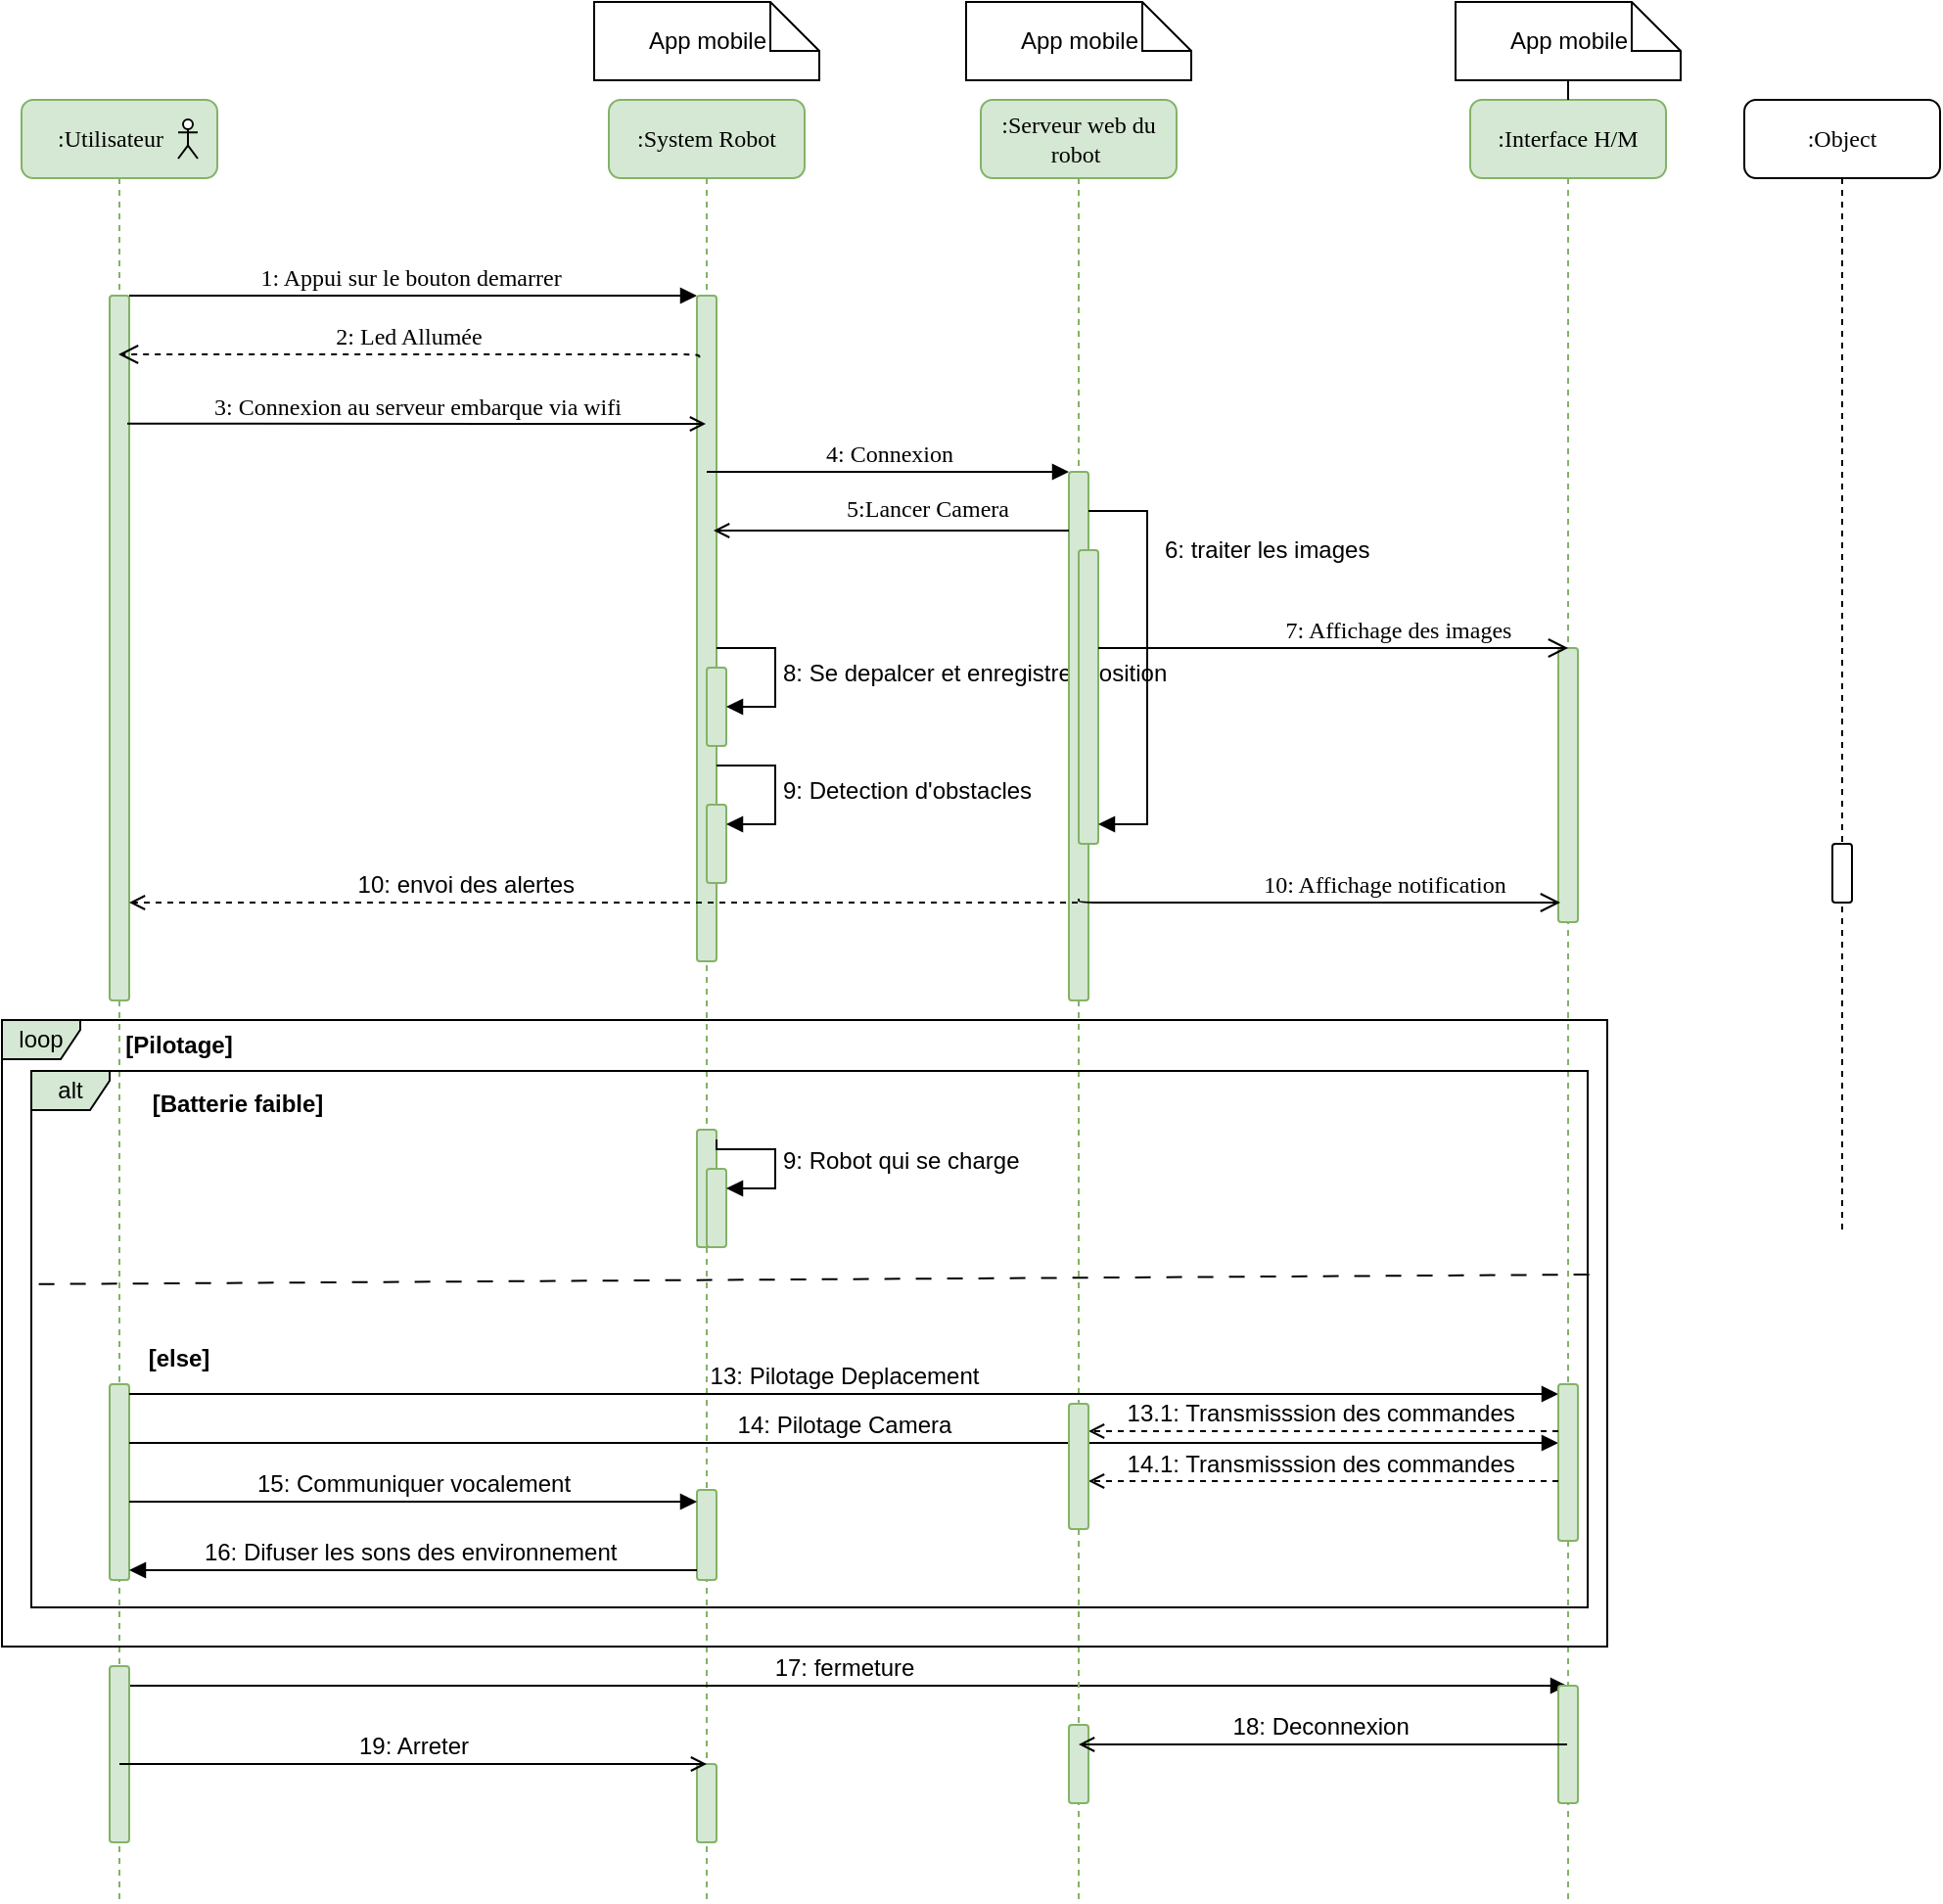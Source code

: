 <mxfile version="22.1.18" type="github">
  <diagram name="Page-1" id="13e1069c-82ec-6db2-03f1-153e76fe0fe0">
    <mxGraphModel dx="880" dy="468" grid="1" gridSize="10" guides="1" tooltips="1" connect="1" arrows="1" fold="1" page="1" pageScale="1" pageWidth="1100" pageHeight="850" background="none" math="0" shadow="0">
      <root>
        <mxCell id="0" />
        <mxCell id="1" parent="0" />
        <mxCell id="7baba1c4bc27f4b0-2" value=":System Robot" style="shape=umlLifeline;perimeter=lifelinePerimeter;whiteSpace=wrap;html=1;container=1;collapsible=0;recursiveResize=0;outlineConnect=0;rounded=1;shadow=0;comic=0;labelBackgroundColor=none;strokeWidth=1;fontFamily=Verdana;fontSize=12;align=center;fillColor=#d5e8d4;strokeColor=#82b366;" parent="1" vertex="1">
          <mxGeometry x="380" y="80" width="100" height="920" as="geometry" />
        </mxCell>
        <mxCell id="7baba1c4bc27f4b0-10" value="" style="html=1;points=[];perimeter=orthogonalPerimeter;rounded=1;shadow=0;comic=0;labelBackgroundColor=none;strokeWidth=1;fontFamily=Verdana;fontSize=12;align=center;fillColor=#d5e8d4;strokeColor=#82b366;" parent="7baba1c4bc27f4b0-2" vertex="1">
          <mxGeometry x="45" y="100" width="10" height="340" as="geometry" />
        </mxCell>
        <mxCell id="9L_CGj0v3bw72rcPxdaL-23" value="" style="html=1;points=[[0,0,0,0,5],[0,1,0,0,-5],[1,0,0,0,5],[1,1,0,0,-5]];perimeter=orthogonalPerimeter;outlineConnect=0;targetShapes=umlLifeline;portConstraint=eastwest;newEdgeStyle={&quot;curved&quot;:0,&quot;rounded&quot;:0};labelBackgroundColor=none;rounded=1;fillColor=#d5e8d4;strokeColor=#82b366;" vertex="1" parent="7baba1c4bc27f4b0-2">
          <mxGeometry x="50" y="290" width="10" height="40" as="geometry" />
        </mxCell>
        <mxCell id="9L_CGj0v3bw72rcPxdaL-55" value="" style="html=1;points=[[0,0,0,0,5],[0,1,0,0,-5],[1,0,0,0,5],[1,1,0,0,-5]];perimeter=orthogonalPerimeter;outlineConnect=0;targetShapes=umlLifeline;portConstraint=eastwest;newEdgeStyle={&quot;curved&quot;:0,&quot;rounded&quot;:0};labelBackgroundColor=none;rounded=1;fillColor=#d5e8d4;strokeColor=#82b366;" vertex="1" parent="7baba1c4bc27f4b0-2">
          <mxGeometry x="50" y="360" width="10" height="40" as="geometry" />
        </mxCell>
        <mxCell id="9L_CGj0v3bw72rcPxdaL-56" value="&lt;font style=&quot;font-size: 12px;&quot;&gt;9: Detection d&#39;obstacles&amp;nbsp;&amp;nbsp;&lt;/font&gt;" style="html=1;align=left;spacingLeft=2;endArrow=block;rounded=1;edgeStyle=orthogonalEdgeStyle;curved=0;rounded=0;labelBackgroundColor=none;fontColor=default;" edge="1" target="9L_CGj0v3bw72rcPxdaL-55" parent="7baba1c4bc27f4b0-2">
          <mxGeometry relative="1" as="geometry">
            <mxPoint x="55" y="340" as="sourcePoint" />
            <Array as="points">
              <mxPoint x="85" y="370" />
            </Array>
          </mxGeometry>
        </mxCell>
        <mxCell id="9L_CGj0v3bw72rcPxdaL-24" value="&lt;font style=&quot;font-size: 12px;&quot;&gt;8: Se depalcer et enregistrer position&amp;nbsp;&amp;nbsp;&lt;/font&gt;" style="html=1;align=left;spacingLeft=2;endArrow=block;rounded=1;edgeStyle=orthogonalEdgeStyle;curved=0;rounded=0;labelBackgroundColor=none;fontColor=default;" edge="1" target="9L_CGj0v3bw72rcPxdaL-23" parent="7baba1c4bc27f4b0-2">
          <mxGeometry relative="1" as="geometry">
            <mxPoint x="55" y="280" as="sourcePoint" />
            <Array as="points">
              <mxPoint x="85" y="310" />
            </Array>
          </mxGeometry>
        </mxCell>
        <mxCell id="9L_CGj0v3bw72rcPxdaL-74" value="" style="html=1;points=[[0,0,0,0,5],[0,1,0,0,-5],[1,0,0,0,5],[1,1,0,0,-5]];perimeter=orthogonalPerimeter;outlineConnect=0;targetShapes=umlLifeline;portConstraint=eastwest;newEdgeStyle={&quot;curved&quot;:0,&quot;rounded&quot;:0};labelBackgroundColor=none;rounded=1;fillColor=#d5e8d4;strokeColor=#82b366;" vertex="1" parent="7baba1c4bc27f4b0-2">
          <mxGeometry x="45" y="850" width="10" height="40" as="geometry" />
        </mxCell>
        <mxCell id="9L_CGj0v3bw72rcPxdaL-75" value="&lt;font style=&quot;font-size: 12px;&quot;&gt;17: fermeture&lt;/font&gt;" style="html=1;verticalAlign=bottom;endArrow=block;curved=0;rounded=1;endFill=1;labelBackgroundColor=none;fontColor=default;" edge="1" parent="7baba1c4bc27f4b0-2">
          <mxGeometry relative="1" as="geometry">
            <mxPoint x="-250" y="810" as="sourcePoint" />
            <mxPoint x="489.5" y="810" as="targetPoint" />
          </mxGeometry>
        </mxCell>
        <mxCell id="7baba1c4bc27f4b0-3" value=":Serveur web du robot&amp;nbsp;" style="shape=umlLifeline;perimeter=lifelinePerimeter;whiteSpace=wrap;html=1;container=1;collapsible=0;recursiveResize=0;outlineConnect=0;rounded=1;shadow=0;comic=0;labelBackgroundColor=none;strokeWidth=1;fontFamily=Verdana;fontSize=12;align=center;fillColor=#d5e8d4;strokeColor=#82b366;" parent="1" vertex="1">
          <mxGeometry x="570" y="80" width="100" height="920" as="geometry" />
        </mxCell>
        <mxCell id="9L_CGj0v3bw72rcPxdaL-15" value="4: Connexion" style="html=1;verticalAlign=bottom;endArrow=block;labelBackgroundColor=none;fontFamily=Verdana;fontSize=12;edgeStyle=elbowEdgeStyle;elbow=vertical;endFill=1;fontColor=default;" edge="1" parent="7baba1c4bc27f4b0-3" source="7baba1c4bc27f4b0-2">
          <mxGeometry x="0.003" relative="1" as="geometry">
            <mxPoint x="-135" y="230" as="sourcePoint" />
            <mxPoint x="45" y="190" as="targetPoint" />
            <Array as="points">
              <mxPoint x="-80" y="190" />
            </Array>
            <mxPoint as="offset" />
          </mxGeometry>
        </mxCell>
        <mxCell id="7baba1c4bc27f4b0-13" value="" style="html=1;points=[];perimeter=orthogonalPerimeter;rounded=1;shadow=0;comic=0;labelBackgroundColor=none;strokeWidth=1;fontFamily=Verdana;fontSize=12;align=center;fillColor=#d5e8d4;strokeColor=#82b366;" parent="7baba1c4bc27f4b0-3" vertex="1">
          <mxGeometry x="45" y="190" width="10" height="270" as="geometry" />
        </mxCell>
        <mxCell id="9L_CGj0v3bw72rcPxdaL-16" value="5:Lancer Camera&amp;nbsp;" style="html=1;verticalAlign=bottom;endArrow=open;labelBackgroundColor=none;fontFamily=Verdana;fontSize=12;edgeStyle=elbowEdgeStyle;elbow=vertical;endFill=0;exitX=-0.4;exitY=0.2;exitDx=0;exitDy=0;exitPerimeter=0;fontColor=default;" edge="1" parent="7baba1c4bc27f4b0-3">
          <mxGeometry x="-0.218" y="-2" relative="1" as="geometry">
            <mxPoint x="45" y="220" as="sourcePoint" />
            <mxPoint x="-136.5" y="220" as="targetPoint" />
            <mxPoint as="offset" />
          </mxGeometry>
        </mxCell>
        <mxCell id="9L_CGj0v3bw72rcPxdaL-68" value="" style="html=1;points=[[0,0,0,0,5],[0,1,0,0,-5],[1,0,0,0,5],[1,1,0,0,-5]];perimeter=orthogonalPerimeter;outlineConnect=0;targetShapes=umlLifeline;portConstraint=eastwest;newEdgeStyle={&quot;curved&quot;:0,&quot;rounded&quot;:0};labelBackgroundColor=none;rounded=1;fillColor=#d5e8d4;strokeColor=#82b366;" vertex="1" parent="7baba1c4bc27f4b0-3">
          <mxGeometry x="50" y="230" width="10" height="150" as="geometry" />
        </mxCell>
        <mxCell id="9L_CGj0v3bw72rcPxdaL-69" value="&lt;font style=&quot;font-size: 12px;&quot;&gt;6: traiter les images&amp;nbsp;&lt;/font&gt;" style="html=1;align=left;spacingLeft=2;endArrow=block;rounded=1;edgeStyle=orthogonalEdgeStyle;curved=0;rounded=0;labelBackgroundColor=none;fontColor=default;" edge="1" target="9L_CGj0v3bw72rcPxdaL-68" parent="7baba1c4bc27f4b0-3">
          <mxGeometry x="-0.535" y="5" relative="1" as="geometry">
            <mxPoint x="55" y="210" as="sourcePoint" />
            <Array as="points">
              <mxPoint x="85" y="210" />
              <mxPoint x="85" y="370" />
            </Array>
            <mxPoint as="offset" />
          </mxGeometry>
        </mxCell>
        <mxCell id="9L_CGj0v3bw72rcPxdaL-79" value="" style="html=1;points=[[0,0,0,0,5],[0,1,0,0,-5],[1,0,0,0,5],[1,1,0,0,-5]];perimeter=orthogonalPerimeter;outlineConnect=0;targetShapes=umlLifeline;portConstraint=eastwest;newEdgeStyle={&quot;curved&quot;:0,&quot;rounded&quot;:0};labelBackgroundColor=none;rounded=1;fillColor=#d5e8d4;strokeColor=#82b366;" vertex="1" parent="7baba1c4bc27f4b0-3">
          <mxGeometry x="45" y="830" width="10" height="40" as="geometry" />
        </mxCell>
        <mxCell id="7baba1c4bc27f4b0-4" value=":Interface H/M" style="shape=umlLifeline;perimeter=lifelinePerimeter;whiteSpace=wrap;html=1;container=1;collapsible=0;recursiveResize=0;outlineConnect=0;rounded=1;shadow=0;comic=0;labelBackgroundColor=none;strokeWidth=1;fontFamily=Verdana;fontSize=12;align=center;fillColor=#d5e8d4;strokeColor=#82b366;" parent="1" vertex="1">
          <mxGeometry x="820" y="80" width="100" height="920" as="geometry" />
        </mxCell>
        <mxCell id="9L_CGj0v3bw72rcPxdaL-25" value="" style="html=1;points=[[0,0,0,0,5],[0,1,0,0,-5],[1,0,0,0,5],[1,1,0,0,-5]];perimeter=orthogonalPerimeter;outlineConnect=0;targetShapes=umlLifeline;portConstraint=eastwest;newEdgeStyle={&quot;curved&quot;:0,&quot;rounded&quot;:0};labelBackgroundColor=none;rounded=1;fillColor=#d5e8d4;strokeColor=#82b366;" vertex="1" parent="7baba1c4bc27f4b0-4">
          <mxGeometry x="45" y="280" width="10" height="140" as="geometry" />
        </mxCell>
        <mxCell id="9L_CGj0v3bw72rcPxdaL-82" value="" style="html=1;points=[[0,0,0,0,5],[0,1,0,0,-5],[1,0,0,0,5],[1,1,0,0,-5]];perimeter=orthogonalPerimeter;outlineConnect=0;targetShapes=umlLifeline;portConstraint=eastwest;newEdgeStyle={&quot;curved&quot;:0,&quot;rounded&quot;:0};labelBackgroundColor=none;rounded=1;fillColor=#d5e8d4;strokeColor=#82b366;" vertex="1" parent="7baba1c4bc27f4b0-4">
          <mxGeometry x="45" y="810" width="10" height="60" as="geometry" />
        </mxCell>
        <mxCell id="7baba1c4bc27f4b0-7" value=":Object" style="shape=umlLifeline;perimeter=lifelinePerimeter;whiteSpace=wrap;html=1;container=1;collapsible=0;recursiveResize=0;outlineConnect=0;rounded=1;shadow=0;comic=0;labelBackgroundColor=none;strokeWidth=1;fontFamily=Verdana;fontSize=12;align=center;" parent="1" vertex="1">
          <mxGeometry x="960" y="80" width="100" height="580" as="geometry" />
        </mxCell>
        <mxCell id="7baba1c4bc27f4b0-8" value=":Utilisateur&amp;nbsp; &amp;nbsp;" style="shape=umlLifeline;perimeter=lifelinePerimeter;whiteSpace=wrap;html=1;container=1;collapsible=0;recursiveResize=0;outlineConnect=0;rounded=1;shadow=0;comic=0;labelBackgroundColor=none;strokeWidth=1;fontFamily=Verdana;fontSize=12;align=center;fillColor=#d5e8d4;strokeColor=#82b366;" parent="1" vertex="1">
          <mxGeometry x="80" y="80" width="100" height="920" as="geometry" />
        </mxCell>
        <mxCell id="7baba1c4bc27f4b0-9" value="" style="html=1;points=[];perimeter=orthogonalPerimeter;rounded=1;shadow=0;comic=0;labelBackgroundColor=none;strokeWidth=1;fontFamily=Verdana;fontSize=12;align=center;fillColor=#d5e8d4;strokeColor=#82b366;" parent="7baba1c4bc27f4b0-8" vertex="1">
          <mxGeometry x="45" y="100" width="10" height="360" as="geometry" />
        </mxCell>
        <mxCell id="9L_CGj0v3bw72rcPxdaL-6" value="" style="shape=umlActor;verticalLabelPosition=bottom;verticalAlign=top;html=1;outlineConnect=0;labelBackgroundColor=none;rounded=1;" vertex="1" parent="7baba1c4bc27f4b0-8">
          <mxGeometry x="80" y="10" width="10" height="20" as="geometry" />
        </mxCell>
        <mxCell id="9L_CGj0v3bw72rcPxdaL-57" value="&lt;font style=&quot;font-size: 12px;&quot;&gt;10: envoi des alertes&amp;nbsp;&amp;nbsp;&lt;/font&gt;" style="html=1;verticalAlign=bottom;endArrow=open;curved=0;rounded=1;endFill=0;dashed=1;labelBackgroundColor=none;fontColor=default;" edge="1" parent="7baba1c4bc27f4b0-8" source="7baba1c4bc27f4b0-3">
          <mxGeometry x="0.278" width="80" relative="1" as="geometry">
            <mxPoint x="355.5" y="410" as="sourcePoint" />
            <mxPoint x="55" y="410" as="targetPoint" />
            <mxPoint as="offset" />
          </mxGeometry>
        </mxCell>
        <mxCell id="9L_CGj0v3bw72rcPxdaL-77" value="" style="html=1;points=[[0,0,0,0,5],[0,1,0,0,-5],[1,0,0,0,5],[1,1,0,0,-5]];perimeter=orthogonalPerimeter;outlineConnect=0;targetShapes=umlLifeline;portConstraint=eastwest;newEdgeStyle={&quot;curved&quot;:0,&quot;rounded&quot;:0};labelBackgroundColor=none;rounded=1;fillColor=#d5e8d4;strokeColor=#82b366;" vertex="1" parent="7baba1c4bc27f4b0-8">
          <mxGeometry x="45" y="800" width="10" height="90" as="geometry" />
        </mxCell>
        <mxCell id="7baba1c4bc27f4b0-25" value="" style="html=1;points=[];perimeter=orthogonalPerimeter;rounded=1;shadow=0;comic=0;labelBackgroundColor=none;strokeWidth=1;fontFamily=Verdana;fontSize=12;align=center;" parent="1" vertex="1">
          <mxGeometry x="1005" y="460" width="10" height="30" as="geometry" />
        </mxCell>
        <mxCell id="7baba1c4bc27f4b0-11" value="1: Appui sur le bouton demarrer&amp;nbsp;" style="html=1;verticalAlign=bottom;endArrow=block;entryX=0;entryY=0;labelBackgroundColor=none;fontFamily=Verdana;fontSize=12;edgeStyle=elbowEdgeStyle;elbow=vertical;fontColor=default;" parent="1" source="7baba1c4bc27f4b0-9" target="7baba1c4bc27f4b0-10" edge="1">
          <mxGeometry relative="1" as="geometry">
            <mxPoint x="220" y="190" as="sourcePoint" />
          </mxGeometry>
        </mxCell>
        <mxCell id="9L_CGj0v3bw72rcPxdaL-8" value="2: Led Allumée&amp;nbsp;" style="html=1;verticalAlign=bottom;endArrow=open;endSize=8;labelBackgroundColor=none;fontFamily=Verdana;fontSize=12;edgeStyle=elbowEdgeStyle;elbow=vertical;exitX=0.117;exitY=0.181;exitDx=0;exitDy=0;exitPerimeter=0;dashed=1;fontColor=default;" edge="1" parent="1">
          <mxGeometry relative="1" as="geometry">
            <mxPoint x="129.5" y="210" as="targetPoint" />
            <Array as="points">
              <mxPoint x="345.33" y="210" />
              <mxPoint x="375.33" y="210" />
            </Array>
            <mxPoint x="426.17" y="211.63" as="sourcePoint" />
          </mxGeometry>
        </mxCell>
        <mxCell id="9L_CGj0v3bw72rcPxdaL-9" value="3: Connexion au serveur embarque via wifi" style="html=1;verticalAlign=bottom;endArrow=open;labelBackgroundColor=none;fontFamily=Verdana;fontSize=12;edgeStyle=elbowEdgeStyle;elbow=vertical;endFill=0;exitX=1;exitY=0.253;exitDx=0;exitDy=0;exitPerimeter=0;fontColor=default;" edge="1" parent="1" target="7baba1c4bc27f4b0-2">
          <mxGeometry relative="1" as="geometry">
            <mxPoint x="134" y="245.39" as="sourcePoint" />
            <mxPoint x="425" y="230.0" as="targetPoint" />
          </mxGeometry>
        </mxCell>
        <mxCell id="9L_CGj0v3bw72rcPxdaL-12" value="App mobile" style="shape=note2;boundedLbl=1;whiteSpace=wrap;html=1;size=25;verticalAlign=middle;align=center;labelBackgroundColor=none;rounded=1;" vertex="1" parent="1">
          <mxGeometry x="812.5" y="30" width="115" height="40" as="geometry" />
        </mxCell>
        <mxCell id="9L_CGj0v3bw72rcPxdaL-14" value="" style="endArrow=none;html=1;rounded=1;labelBackgroundColor=none;fontColor=default;" edge="1" parent="1" target="9L_CGj0v3bw72rcPxdaL-12">
          <mxGeometry width="50" height="50" relative="1" as="geometry">
            <mxPoint x="870" y="80" as="sourcePoint" />
            <mxPoint x="775" y="50" as="targetPoint" />
          </mxGeometry>
        </mxCell>
        <mxCell id="9L_CGj0v3bw72rcPxdaL-17" value="7: Affichage des images" style="html=1;verticalAlign=bottom;endArrow=open;endSize=8;labelBackgroundColor=none;fontFamily=Verdana;fontSize=12;edgeStyle=elbowEdgeStyle;elbow=vertical;fontColor=default;" edge="1" parent="1">
          <mxGeometry x="0.274" relative="1" as="geometry">
            <mxPoint x="870" y="360" as="targetPoint" />
            <Array as="points" />
            <mxPoint x="630" y="360" as="sourcePoint" />
            <mxPoint as="offset" />
          </mxGeometry>
        </mxCell>
        <mxCell id="9L_CGj0v3bw72rcPxdaL-27" value="loop" style="shape=umlFrame;whiteSpace=wrap;html=1;pointerEvents=0;width=40;height=20;labelBackgroundColor=none;rounded=1;fillColor=#d5e8d4;strokeColor=#000000;" vertex="1" parent="1">
          <mxGeometry x="70" y="550" width="820" height="320" as="geometry" />
        </mxCell>
        <mxCell id="9L_CGj0v3bw72rcPxdaL-29" value="alt" style="shape=umlFrame;whiteSpace=wrap;html=1;pointerEvents=0;width=40;height=20;shadow=0;swimlaneFillColor=none;labelBackgroundColor=none;rounded=1;fillColor=#d5e8d4;strokeColor=#000000;" vertex="1" parent="1">
          <mxGeometry x="85" y="576" width="795" height="274" as="geometry" />
        </mxCell>
        <mxCell id="9L_CGj0v3bw72rcPxdaL-30" value="[Pilotage]" style="text;align=center;fontStyle=1;verticalAlign=middle;spacingLeft=3;spacingRight=3;strokeColor=none;rotatable=0;points=[[0,0.5],[1,0.5]];portConstraint=eastwest;html=1;labelBackgroundColor=none;rounded=1;" vertex="1" parent="1">
          <mxGeometry x="120" y="550" width="80" height="26" as="geometry" />
        </mxCell>
        <mxCell id="9L_CGj0v3bw72rcPxdaL-34" value="[Batterie faible]" style="text;align=center;fontStyle=1;verticalAlign=middle;spacingLeft=3;spacingRight=3;strokeColor=none;rotatable=0;points=[[0,0.5],[1,0.5]];portConstraint=eastwest;html=1;labelBackgroundColor=none;rounded=1;" vertex="1" parent="1">
          <mxGeometry x="150" y="580" width="80" height="26" as="geometry" />
        </mxCell>
        <mxCell id="9L_CGj0v3bw72rcPxdaL-36" value="[else]" style="text;align=center;fontStyle=1;verticalAlign=middle;spacingLeft=3;spacingRight=3;strokeColor=none;rotatable=0;points=[[0,0.5],[1,0.5]];portConstraint=eastwest;html=1;labelBackgroundColor=none;rounded=1;" vertex="1" parent="1">
          <mxGeometry x="120" y="710" width="80" height="26" as="geometry" />
        </mxCell>
        <mxCell id="9L_CGj0v3bw72rcPxdaL-39" value="" style="html=1;points=[[0,0,0,0,5],[0,1,0,0,-5],[1,0,0,0,5],[1,1,0,0,-5]];perimeter=orthogonalPerimeter;outlineConnect=0;targetShapes=umlLifeline;portConstraint=eastwest;newEdgeStyle={&quot;curved&quot;:0,&quot;rounded&quot;:0};labelBackgroundColor=none;rounded=1;fillColor=#d5e8d4;strokeColor=#82b366;" vertex="1" parent="1">
          <mxGeometry x="425" y="606" width="10" height="60" as="geometry" />
        </mxCell>
        <mxCell id="9L_CGj0v3bw72rcPxdaL-43" value="" style="html=1;points=[[0,0,0,0,5],[0,1,0,0,-5],[1,0,0,0,5],[1,1,0,0,-5]];perimeter=orthogonalPerimeter;outlineConnect=0;targetShapes=umlLifeline;portConstraint=eastwest;newEdgeStyle={&quot;curved&quot;:0,&quot;rounded&quot;:0};labelBackgroundColor=none;rounded=1;fillColor=#d5e8d4;strokeColor=#82b366;" vertex="1" parent="1">
          <mxGeometry x="430" y="626" width="10" height="40" as="geometry" />
        </mxCell>
        <mxCell id="9L_CGj0v3bw72rcPxdaL-44" value="&lt;font style=&quot;font-size: 12px;&quot;&gt;9: Robot qui se charge&lt;/font&gt;" style="html=1;align=left;spacingLeft=2;endArrow=block;rounded=1;edgeStyle=orthogonalEdgeStyle;curved=0;rounded=0;exitX=1;exitY=0;exitDx=0;exitDy=5;exitPerimeter=0;labelBackgroundColor=none;fontColor=default;" edge="1" target="9L_CGj0v3bw72rcPxdaL-43" parent="1" source="9L_CGj0v3bw72rcPxdaL-39">
          <mxGeometry x="0.012" relative="1" as="geometry">
            <mxPoint x="435" y="596" as="sourcePoint" />
            <Array as="points">
              <mxPoint x="435" y="616" />
              <mxPoint x="465" y="616" />
              <mxPoint x="465" y="636" />
            </Array>
            <mxPoint as="offset" />
          </mxGeometry>
        </mxCell>
        <mxCell id="9L_CGj0v3bw72rcPxdaL-46" value="" style="endArrow=none;dashed=1;html=1;rounded=1;dashPattern=8 8;exitX=1;exitY=0.471;exitDx=0;exitDy=0;exitPerimeter=0;entryX=-0.001;entryY=0.489;entryDx=0;entryDy=0;entryPerimeter=0;labelBackgroundColor=none;fontColor=default;" edge="1" parent="1">
          <mxGeometry width="50" height="50" relative="1" as="geometry">
            <mxPoint x="880.79" y="680.004" as="sourcePoint" />
            <mxPoint x="84.995" y="684.936" as="targetPoint" />
            <Array as="points" />
          </mxGeometry>
        </mxCell>
        <mxCell id="9L_CGj0v3bw72rcPxdaL-47" value="" style="html=1;points=[[0,0,0,0,5],[0,1,0,0,-5],[1,0,0,0,5],[1,1,0,0,-5]];perimeter=orthogonalPerimeter;outlineConnect=0;targetShapes=umlLifeline;portConstraint=eastwest;newEdgeStyle={&quot;curved&quot;:0,&quot;rounded&quot;:0};labelBackgroundColor=none;rounded=1;fillColor=#d5e8d4;strokeColor=#82b366;" vertex="1" parent="1">
          <mxGeometry x="125" y="736" width="10" height="100" as="geometry" />
        </mxCell>
        <mxCell id="9L_CGj0v3bw72rcPxdaL-48" value="" style="html=1;points=[[0,0,0,0,5],[0,1,0,0,-5],[1,0,0,0,5],[1,1,0,0,-5]];perimeter=orthogonalPerimeter;outlineConnect=0;targetShapes=umlLifeline;portConstraint=eastwest;newEdgeStyle={&quot;curved&quot;:0,&quot;rounded&quot;:0};labelBackgroundColor=none;rounded=1;fillColor=#d5e8d4;strokeColor=#82b366;" vertex="1" parent="1">
          <mxGeometry x="425" y="790" width="10" height="46" as="geometry" />
        </mxCell>
        <mxCell id="9L_CGj0v3bw72rcPxdaL-49" value="&lt;font style=&quot;font-size: 12px;&quot;&gt;13: Pilotage Deplacement&lt;/font&gt;" style="html=1;verticalAlign=bottom;endArrow=block;curved=0;rounded=1;entryX=0;entryY=0;entryDx=0;entryDy=5;entryPerimeter=0;labelBackgroundColor=none;fontColor=default;" edge="1" target="9L_CGj0v3bw72rcPxdaL-86" parent="1" source="9L_CGj0v3bw72rcPxdaL-47">
          <mxGeometry relative="1" as="geometry">
            <mxPoint x="355" y="741" as="sourcePoint" />
          </mxGeometry>
        </mxCell>
        <mxCell id="9L_CGj0v3bw72rcPxdaL-52" value="&lt;font style=&quot;font-size: 12px;&quot;&gt;14: Pilotage Camera&lt;/font&gt;" style="html=1;verticalAlign=bottom;endArrow=block;curved=0;rounded=1;labelBackgroundColor=none;fontColor=default;" edge="1" parent="1" target="9L_CGj0v3bw72rcPxdaL-86">
          <mxGeometry relative="1" as="geometry">
            <mxPoint x="135" y="766" as="sourcePoint" />
            <mxPoint x="860" y="766" as="targetPoint" />
          </mxGeometry>
        </mxCell>
        <mxCell id="9L_CGj0v3bw72rcPxdaL-53" value="&lt;font style=&quot;font-size: 12px;&quot;&gt;16: Difuser les sons des environnement&amp;nbsp;&lt;/font&gt;" style="html=1;verticalAlign=bottom;endArrow=block;curved=0;rounded=1;entryX=1;entryY=1;entryDx=0;entryDy=-5;entryPerimeter=0;labelBackgroundColor=none;fontColor=default;" edge="1" parent="1" source="9L_CGj0v3bw72rcPxdaL-48" target="9L_CGj0v3bw72rcPxdaL-47">
          <mxGeometry relative="1" as="geometry">
            <mxPoint x="135" y="826" as="sourcePoint" />
            <mxPoint x="425" y="826" as="targetPoint" />
            <mxPoint as="offset" />
          </mxGeometry>
        </mxCell>
        <mxCell id="9L_CGj0v3bw72rcPxdaL-54" value="&lt;font style=&quot;font-size: 12px;&quot;&gt;15: Communiquer vocalement&lt;/font&gt;" style="html=1;verticalAlign=bottom;endArrow=block;curved=0;rounded=1;entryX=0;entryY=0;entryDx=0;entryDy=5;labelBackgroundColor=none;fontColor=default;" edge="1" parent="1">
          <mxGeometry relative="1" as="geometry">
            <mxPoint x="135" y="796" as="sourcePoint" />
            <mxPoint x="425" y="796" as="targetPoint" />
          </mxGeometry>
        </mxCell>
        <mxCell id="9L_CGj0v3bw72rcPxdaL-58" value="App mobile" style="shape=note2;boundedLbl=1;whiteSpace=wrap;html=1;size=25;verticalAlign=middle;align=center;labelBackgroundColor=none;rounded=1;" vertex="1" parent="1">
          <mxGeometry x="372.5" y="30" width="115" height="40" as="geometry" />
        </mxCell>
        <mxCell id="9L_CGj0v3bw72rcPxdaL-59" value="App mobile" style="shape=note2;boundedLbl=1;whiteSpace=wrap;html=1;size=25;verticalAlign=middle;align=center;labelBackgroundColor=none;rounded=1;" vertex="1" parent="1">
          <mxGeometry x="562.5" y="30" width="115" height="40" as="geometry" />
        </mxCell>
        <mxCell id="9L_CGj0v3bw72rcPxdaL-72" value="10: Affichage notification" style="html=1;verticalAlign=bottom;endArrow=open;endSize=8;labelBackgroundColor=none;fontFamily=Verdana;fontSize=12;edgeStyle=elbowEdgeStyle;elbow=vertical;fontColor=default;" edge="1" parent="1">
          <mxGeometry x="0.274" relative="1" as="geometry">
            <mxPoint x="866" y="490" as="targetPoint" />
            <Array as="points">
              <mxPoint x="626" y="490" />
            </Array>
            <mxPoint x="620" y="488" as="sourcePoint" />
            <mxPoint as="offset" />
          </mxGeometry>
        </mxCell>
        <mxCell id="9L_CGj0v3bw72rcPxdaL-78" value="&lt;font style=&quot;font-size: 12px;&quot;&gt;18: Deconnexion&amp;nbsp;&lt;/font&gt;" style="html=1;verticalAlign=bottom;endArrow=open;curved=0;rounded=1;endFill=0;labelBackgroundColor=none;fontColor=default;" edge="1" parent="1" source="7baba1c4bc27f4b0-4">
          <mxGeometry relative="1" as="geometry">
            <mxPoint x="430" y="920" as="sourcePoint" />
            <mxPoint x="620" y="920" as="targetPoint" />
          </mxGeometry>
        </mxCell>
        <mxCell id="9L_CGj0v3bw72rcPxdaL-86" value="" style="html=1;points=[[0,0,0,0,5],[0,1,0,0,-5],[1,0,0,0,5],[1,1,0,0,-5]];perimeter=orthogonalPerimeter;outlineConnect=0;targetShapes=umlLifeline;portConstraint=eastwest;newEdgeStyle={&quot;curved&quot;:0,&quot;rounded&quot;:0};labelBackgroundColor=none;rounded=1;fillColor=#d5e8d4;strokeColor=#82b366;" vertex="1" parent="1">
          <mxGeometry x="865" y="736" width="10" height="80" as="geometry" />
        </mxCell>
        <mxCell id="9L_CGj0v3bw72rcPxdaL-87" value="&lt;font style=&quot;font-size: 12px;&quot;&gt;13.1: Transmisssion des commandes&amp;nbsp;&lt;/font&gt;" style="html=1;verticalAlign=bottom;endArrow=open;curved=0;rounded=1;endFill=0;dashed=1;labelBackgroundColor=none;fontColor=default;" edge="1" parent="1" target="9L_CGj0v3bw72rcPxdaL-90">
          <mxGeometry width="80" relative="1" as="geometry">
            <mxPoint x="865" y="760" as="sourcePoint" />
            <mxPoint x="630" y="760" as="targetPoint" />
          </mxGeometry>
        </mxCell>
        <mxCell id="9L_CGj0v3bw72rcPxdaL-88" value="&lt;font style=&quot;font-size: 12px;&quot;&gt;14.1: Transmisssion des commandes&amp;nbsp;&lt;/font&gt;" style="html=1;verticalAlign=bottom;endArrow=open;curved=0;rounded=1;endFill=0;dashed=1;labelBackgroundColor=none;fontColor=default;" edge="1" parent="1" target="9L_CGj0v3bw72rcPxdaL-90">
          <mxGeometry width="80" relative="1" as="geometry">
            <mxPoint x="865" y="785.5" as="sourcePoint" />
            <mxPoint x="630" y="786" as="targetPoint" />
          </mxGeometry>
        </mxCell>
        <mxCell id="9L_CGj0v3bw72rcPxdaL-90" value="" style="html=1;points=[[0,0,0,0,5],[0,1,0,0,-5],[1,0,0,0,5],[1,1,0,0,-5]];perimeter=orthogonalPerimeter;outlineConnect=0;targetShapes=umlLifeline;portConstraint=eastwest;newEdgeStyle={&quot;curved&quot;:0,&quot;rounded&quot;:0};labelBackgroundColor=none;rounded=1;fillColor=#d5e8d4;strokeColor=#82b366;" vertex="1" parent="1">
          <mxGeometry x="615" y="746" width="10" height="64" as="geometry" />
        </mxCell>
        <mxCell id="9L_CGj0v3bw72rcPxdaL-93" value="&lt;font style=&quot;font-size: 12px;&quot;&gt;19: Arreter&lt;/font&gt;" style="html=1;verticalAlign=bottom;endArrow=open;curved=0;rounded=1;endFill=0;labelBackgroundColor=none;fontColor=default;" edge="1" parent="1">
          <mxGeometry width="80" relative="1" as="geometry">
            <mxPoint x="130" y="930" as="sourcePoint" />
            <mxPoint x="430" y="930" as="targetPoint" />
          </mxGeometry>
        </mxCell>
      </root>
    </mxGraphModel>
  </diagram>
</mxfile>
